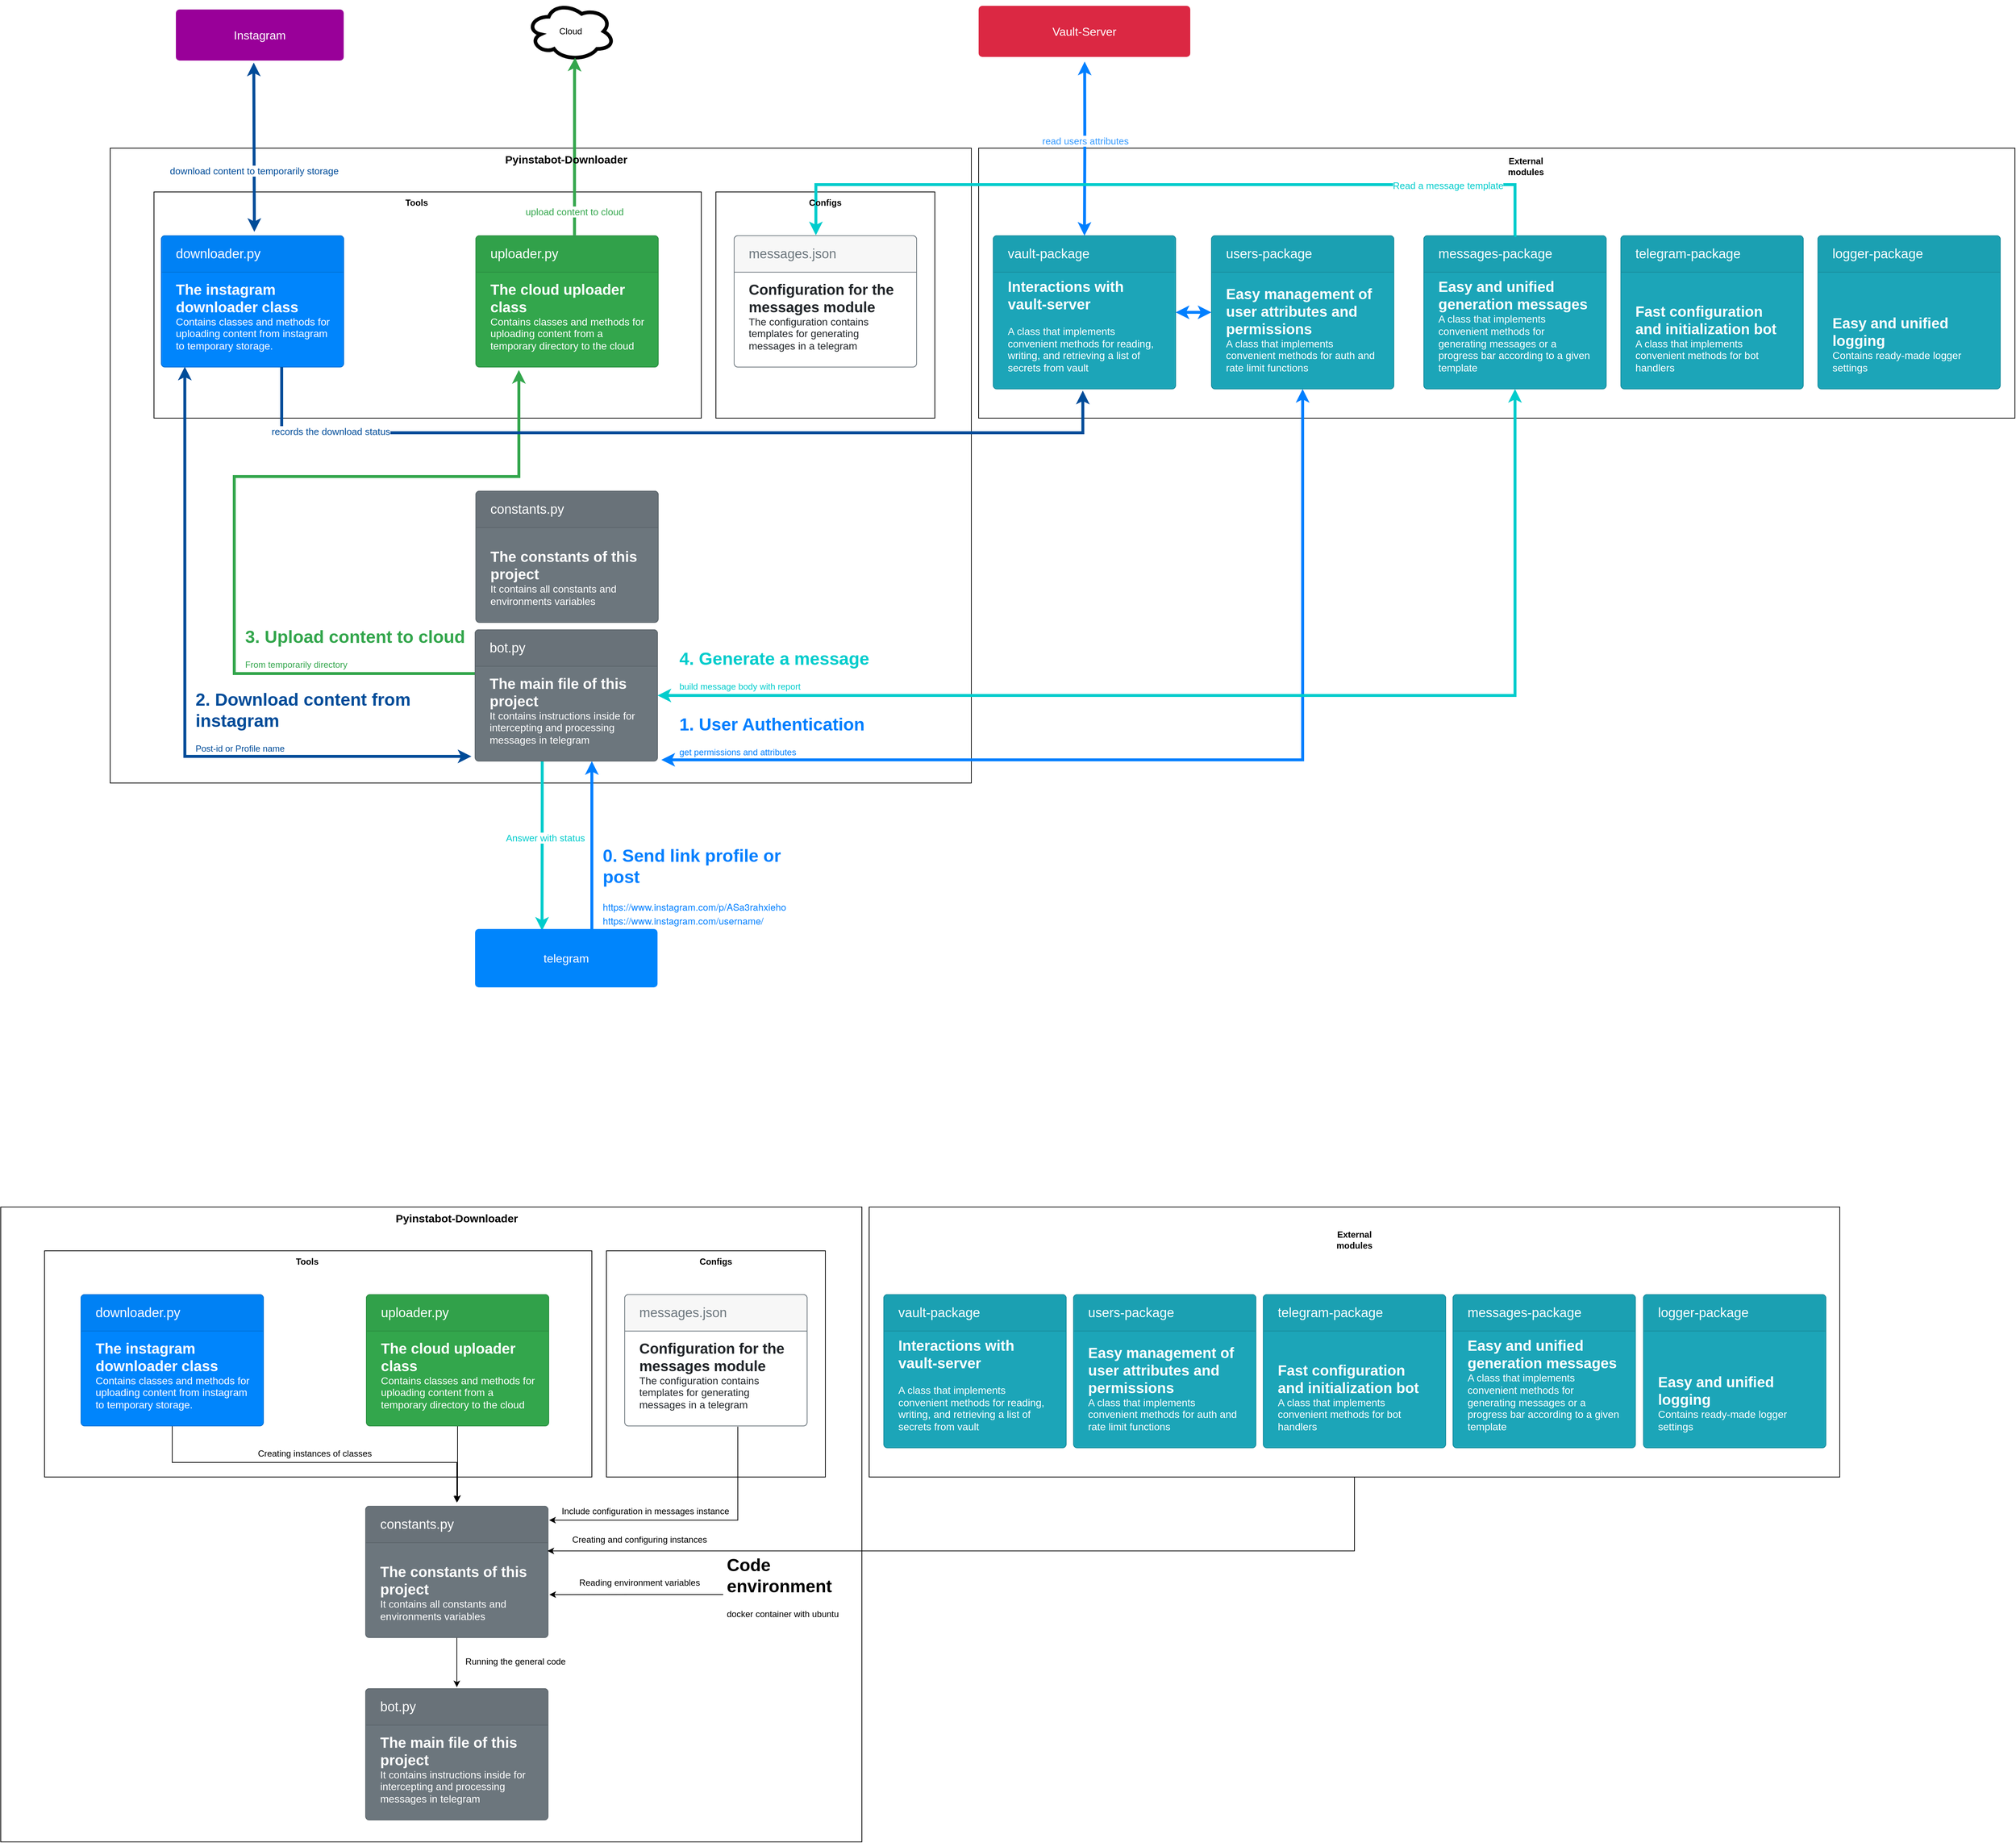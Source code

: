 <mxfile version="21.6.6" type="github">
  <diagram name="Страница 1" id="C4cH1xLUQUfybdzY-Pvg">
    <mxGraphModel dx="3004" dy="2431" grid="1" gridSize="10" guides="1" tooltips="1" connect="1" arrows="1" fold="1" page="1" pageScale="1" pageWidth="827" pageHeight="1169" math="0" shadow="0">
      <root>
        <mxCell id="0" />
        <mxCell id="1" parent="0" />
        <mxCell id="oiA-mQmHKhEabUs_qZRi-52" value="" style="rounded=0;whiteSpace=wrap;html=1;" parent="1" vertex="1">
          <mxGeometry x="130" y="-190" width="1180" height="870" as="geometry" />
        </mxCell>
        <mxCell id="oiA-mQmHKhEabUs_qZRi-24" value="" style="rounded=0;whiteSpace=wrap;html=1;" parent="1" vertex="1">
          <mxGeometry x="190" y="-130" width="750" height="310" as="geometry" />
        </mxCell>
        <mxCell id="RmWxMyqj5i7oZx28vhqG-12" style="edgeStyle=orthogonalEdgeStyle;rounded=0;orthogonalLoop=1;jettySize=auto;html=1;strokeWidth=4;strokeColor=#004C99;exitX=-0.014;exitY=0.964;exitDx=0;exitDy=0;exitPerimeter=0;startArrow=classic;startFill=1;entryX=0.129;entryY=0.997;entryDx=0;entryDy=0;entryPerimeter=0;" parent="1" target="oiA-mQmHKhEabUs_qZRi-6" edge="1">
          <mxGeometry relative="1" as="geometry">
            <mxPoint x="624.98" y="643.52" as="sourcePoint" />
            <mxPoint x="231.37" y="160" as="targetPoint" />
            <Array as="points">
              <mxPoint x="232" y="644" />
            </Array>
          </mxGeometry>
        </mxCell>
        <mxCell id="RmWxMyqj5i7oZx28vhqG-17" style="edgeStyle=orthogonalEdgeStyle;rounded=0;orthogonalLoop=1;jettySize=auto;html=1;strokeWidth=4;strokeColor=#33A64C;" parent="1" source="oiA-mQmHKhEabUs_qZRi-4" edge="1">
          <mxGeometry relative="1" as="geometry">
            <mxPoint x="690" y="114" as="targetPoint" />
            <Array as="points">
              <mxPoint x="300" y="530" />
              <mxPoint x="300" y="260" />
              <mxPoint x="690" y="260" />
            </Array>
          </mxGeometry>
        </mxCell>
        <mxCell id="OaGA0c1bOPBYphkwenMN-9" style="edgeStyle=orthogonalEdgeStyle;rounded=0;orthogonalLoop=1;jettySize=auto;html=1;entryX=0.367;entryY=0.029;entryDx=0;entryDy=0;entryPerimeter=0;strokeWidth=4;strokeColor=#00CCCC;" edge="1" parent="1" source="oiA-mQmHKhEabUs_qZRi-4" target="oiA-mQmHKhEabUs_qZRi-50">
          <mxGeometry relative="1" as="geometry">
            <Array as="points">
              <mxPoint x="722" y="700" />
              <mxPoint x="722" y="700" />
            </Array>
          </mxGeometry>
        </mxCell>
        <mxCell id="OaGA0c1bOPBYphkwenMN-11" value="&lt;font style=&quot;font-size: 13px;&quot; color=&quot;#00cccc&quot;&gt;Answer with status&lt;/font&gt;" style="edgeLabel;html=1;align=center;verticalAlign=middle;resizable=0;points=[];" vertex="1" connectable="0" parent="OaGA0c1bOPBYphkwenMN-9">
          <mxGeometry x="-0.104" y="4" relative="1" as="geometry">
            <mxPoint y="1" as="offset" />
          </mxGeometry>
        </mxCell>
        <mxCell id="oiA-mQmHKhEabUs_qZRi-4" value="&lt;span style=&quot;font-size: 20px;&quot;&gt;&lt;b&gt;The main file of this project&lt;/b&gt;&lt;/span&gt;&lt;br style=&quot;font-size: 14px&quot;&gt;It contains instructions inside for intercepting and processing messages in telegram" style="html=1;shadow=0;dashed=0;shape=mxgraph.bootstrap.rrect;rSize=5;strokeColor=#5B646A;html=1;whiteSpace=wrap;fillColor=#6C767D;fontColor=#ffffff;verticalAlign=bottom;align=left;spacing=20;spacingBottom=0;fontSize=14;" parent="1" vertex="1">
          <mxGeometry x="630" y="470" width="250" height="180" as="geometry" />
        </mxCell>
        <mxCell id="oiA-mQmHKhEabUs_qZRi-5" value="bot.py" style="html=1;shadow=0;dashed=0;shape=mxgraph.bootstrap.topButton;rSize=5;perimeter=none;whiteSpace=wrap;fillColor=#697279;strokeColor=#5B646A;fontColor=#ffffff;resizeWidth=1;fontSize=18;align=left;spacing=20;" parent="oiA-mQmHKhEabUs_qZRi-4" vertex="1">
          <mxGeometry width="250" height="50" relative="1" as="geometry" />
        </mxCell>
        <mxCell id="oiA-mQmHKhEabUs_qZRi-6" value="&lt;span style=&quot;font-size: 20px;&quot;&gt;&lt;b&gt;The instagram downloader class&lt;/b&gt;&lt;/span&gt;&lt;br style=&quot;font-size: 14px&quot;&gt;Contains classes and methods for uploading content from instagram to temporary storage." style="html=1;shadow=0;dashed=0;shape=mxgraph.bootstrap.rrect;rSize=5;strokeColor=#0071D5;html=1;whiteSpace=wrap;fillColor=#0085FC;fontColor=#ffffff;verticalAlign=bottom;align=left;spacing=20;spacingBottom=0;fontSize=14;" parent="1" vertex="1">
          <mxGeometry x="200" y="-70" width="250" height="180" as="geometry" />
        </mxCell>
        <mxCell id="oiA-mQmHKhEabUs_qZRi-7" value="downloader.py" style="html=1;shadow=0;dashed=0;shape=mxgraph.bootstrap.topButton;rSize=5;perimeter=none;whiteSpace=wrap;fillColor=#0081F4;strokeColor=#0071D5;fontColor=#ffffff;resizeWidth=1;fontSize=18;align=left;spacing=20;" parent="oiA-mQmHKhEabUs_qZRi-6" vertex="1">
          <mxGeometry width="250" height="50" relative="1" as="geometry" />
        </mxCell>
        <mxCell id="oiA-mQmHKhEabUs_qZRi-8" value="&lt;span style=&quot;font-size: 20px;&quot;&gt;&lt;b&gt;The cloud uploader class&lt;/b&gt;&lt;/span&gt;&lt;br style=&quot;font-size: 14px&quot;&gt;Contains classes and methods for uploading content from a temporary directory to the cloud" style="html=1;shadow=0;dashed=0;shape=mxgraph.bootstrap.rrect;rSize=5;strokeColor=#2B8D40;html=1;whiteSpace=wrap;fillColor=#33A64C;fontColor=#ffffff;verticalAlign=bottom;align=left;spacing=20;spacingBottom=0;fontSize=14;" parent="1" vertex="1">
          <mxGeometry x="631" y="-70" width="250" height="180" as="geometry" />
        </mxCell>
        <mxCell id="oiA-mQmHKhEabUs_qZRi-9" value="uploader.py" style="html=1;shadow=0;dashed=0;shape=mxgraph.bootstrap.topButton;rSize=5;perimeter=none;whiteSpace=wrap;fillColor=#31A14A;strokeColor=#2B8D40;fontColor=#ffffff;resizeWidth=1;fontSize=18;align=left;spacing=20;" parent="oiA-mQmHKhEabUs_qZRi-8" vertex="1">
          <mxGeometry width="250" height="50" relative="1" as="geometry" />
        </mxCell>
        <mxCell id="oiA-mQmHKhEabUs_qZRi-10" value="&lt;span style=&quot;font-size: 20px;&quot;&gt;&lt;b&gt;The constants of this project&lt;/b&gt;&lt;/span&gt;&lt;br style=&quot;font-size: 14px&quot;&gt;It contains all constants and environments variables" style="html=1;shadow=0;dashed=0;shape=mxgraph.bootstrap.rrect;rSize=5;strokeColor=#5B646A;html=1;whiteSpace=wrap;fillColor=#6C767D;fontColor=#ffffff;verticalAlign=bottom;align=left;spacing=20;spacingBottom=0;fontSize=14;" parent="1" vertex="1">
          <mxGeometry x="631" y="280" width="250" height="180" as="geometry" />
        </mxCell>
        <mxCell id="oiA-mQmHKhEabUs_qZRi-11" value="constants.py" style="html=1;shadow=0;dashed=0;shape=mxgraph.bootstrap.topButton;rSize=5;perimeter=none;whiteSpace=wrap;fillColor=#697279;strokeColor=#5B646A;fontColor=#ffffff;resizeWidth=1;fontSize=18;align=left;spacing=20;" parent="oiA-mQmHKhEabUs_qZRi-10" vertex="1">
          <mxGeometry width="250" height="50" relative="1" as="geometry" />
        </mxCell>
        <mxCell id="oiA-mQmHKhEabUs_qZRi-25" value="&lt;b&gt;Tools&lt;/b&gt;" style="text;html=1;strokeColor=none;fillColor=none;align=center;verticalAlign=middle;whiteSpace=wrap;rounded=0;" parent="1" vertex="1">
          <mxGeometry x="520" y="-130" width="60" height="30" as="geometry" />
        </mxCell>
        <mxCell id="oiA-mQmHKhEabUs_qZRi-26" value="" style="rounded=0;whiteSpace=wrap;html=1;" parent="1" vertex="1">
          <mxGeometry x="960" y="-130" width="300" height="310" as="geometry" />
        </mxCell>
        <mxCell id="oiA-mQmHKhEabUs_qZRi-20" value="&lt;span style=&quot;font-size: 20px;&quot;&gt;&lt;b&gt;Configuration for the messages module&lt;/b&gt;&lt;/span&gt;&lt;br style=&quot;font-size: 14px&quot;&gt;The configuration contains templates for generating messages in a telegram" style="html=1;shadow=0;dashed=0;shape=mxgraph.bootstrap.rrect;rSize=5;strokeColor=#6C767D;html=1;whiteSpace=wrap;fillColor=#ffffff;fontColor=#212529;verticalAlign=bottom;align=left;spacing=20;spacingBottom=0;fontSize=14;" parent="1" vertex="1">
          <mxGeometry x="985" y="-70" width="250" height="180" as="geometry" />
        </mxCell>
        <mxCell id="oiA-mQmHKhEabUs_qZRi-21" value="messages.json" style="html=1;shadow=0;dashed=0;shape=mxgraph.bootstrap.topButton;rSize=5;perimeter=none;whiteSpace=wrap;fillColor=#F7F7F7;strokeColor=#6C767D;fontColor=#6C767D;resizeWidth=1;fontSize=18;align=left;spacing=20;" parent="oiA-mQmHKhEabUs_qZRi-20" vertex="1">
          <mxGeometry width="250" height="50" relative="1" as="geometry" />
        </mxCell>
        <mxCell id="oiA-mQmHKhEabUs_qZRi-30" value="" style="rounded=0;whiteSpace=wrap;html=1;" parent="1" vertex="1">
          <mxGeometry x="1320" y="-190" width="1420" height="370" as="geometry" />
        </mxCell>
        <mxCell id="oiA-mQmHKhEabUs_qZRi-31" value="&lt;b&gt;External modules&lt;/b&gt;" style="text;html=1;strokeColor=none;fillColor=none;align=center;verticalAlign=middle;whiteSpace=wrap;rounded=0;" parent="1" vertex="1">
          <mxGeometry x="2040" y="-180" width="60" height="30" as="geometry" />
        </mxCell>
        <mxCell id="oiA-mQmHKhEabUs_qZRi-32" value="&lt;b&gt;&lt;font style=&quot;font-size: 20px&quot;&gt;Interactions with vault-server&lt;/font&gt;&lt;/b&gt;&lt;br style=&quot;font-size: 14px&quot;&gt;&lt;br style=&quot;font-size: 14px&quot;&gt;A class that implements convenient methods for reading, writing, and retrieving a list of secrets from vault" style="html=1;shadow=0;dashed=0;shape=mxgraph.bootstrap.rrect;rSize=5;strokeColor=#188C9C;html=1;whiteSpace=wrap;fillColor=#1CA5B8;fontColor=#ffffff;verticalAlign=bottom;align=left;spacing=20;spacingBottom=0;fontSize=14;" parent="1" vertex="1">
          <mxGeometry x="1340" y="-70" width="250" height="210" as="geometry" />
        </mxCell>
        <mxCell id="oiA-mQmHKhEabUs_qZRi-33" value="vault-package" style="html=1;shadow=0;dashed=0;shape=mxgraph.bootstrap.topButton;rSize=5;perimeter=none;whiteSpace=wrap;fillColor=#1BA0B2;strokeColor=#188C9C;fontColor=#ffffff;resizeWidth=1;fontSize=18;align=left;spacing=20;" parent="oiA-mQmHKhEabUs_qZRi-32" vertex="1">
          <mxGeometry width="250" height="50" relative="1" as="geometry" />
        </mxCell>
        <mxCell id="RmWxMyqj5i7oZx28vhqG-9" style="edgeStyle=orthogonalEdgeStyle;rounded=0;orthogonalLoop=1;jettySize=auto;html=1;strokeWidth=4;strokeColor=#007FFF;startArrow=classic;startFill=1;" parent="1" source="oiA-mQmHKhEabUs_qZRi-34" target="oiA-mQmHKhEabUs_qZRi-32" edge="1">
          <mxGeometry relative="1" as="geometry" />
        </mxCell>
        <mxCell id="oiA-mQmHKhEabUs_qZRi-34" value="&lt;span style=&quot;font-size: 20px;&quot;&gt;&lt;b&gt;Easy management of user attributes and permissions&lt;/b&gt;&lt;/span&gt;&lt;br style=&quot;font-size: 14px&quot;&gt;A class that implements convenient methods for auth and rate limit functions" style="html=1;shadow=0;dashed=0;shape=mxgraph.bootstrap.rrect;rSize=5;strokeColor=#188C9C;html=1;whiteSpace=wrap;fillColor=#1CA5B8;fontColor=#ffffff;verticalAlign=bottom;align=left;spacing=20;spacingBottom=0;fontSize=14;" parent="1" vertex="1">
          <mxGeometry x="1639" y="-70" width="250" height="210" as="geometry" />
        </mxCell>
        <mxCell id="oiA-mQmHKhEabUs_qZRi-35" value="users-package" style="html=1;shadow=0;dashed=0;shape=mxgraph.bootstrap.topButton;rSize=5;perimeter=none;whiteSpace=wrap;fillColor=#1BA0B2;strokeColor=#188C9C;fontColor=#ffffff;resizeWidth=1;fontSize=18;align=left;spacing=20;" parent="oiA-mQmHKhEabUs_qZRi-34" vertex="1">
          <mxGeometry width="250" height="50" relative="1" as="geometry" />
        </mxCell>
        <mxCell id="oiA-mQmHKhEabUs_qZRi-36" value="&lt;span style=&quot;font-size: 20px;&quot;&gt;&lt;b&gt;Fast configuration and&amp;nbsp;initialization bot&lt;/b&gt;&lt;/span&gt;&lt;br style=&quot;font-size: 14px&quot;&gt;A class that implements convenient methods for bot handlers" style="html=1;shadow=0;dashed=0;shape=mxgraph.bootstrap.rrect;rSize=5;strokeColor=#188C9C;html=1;whiteSpace=wrap;fillColor=#1CA5B8;fontColor=#ffffff;verticalAlign=bottom;align=left;spacing=20;spacingBottom=0;fontSize=14;" parent="1" vertex="1">
          <mxGeometry x="2200" y="-70" width="250" height="210" as="geometry" />
        </mxCell>
        <mxCell id="oiA-mQmHKhEabUs_qZRi-37" value="telegram-package" style="html=1;shadow=0;dashed=0;shape=mxgraph.bootstrap.topButton;rSize=5;perimeter=none;whiteSpace=wrap;fillColor=#1BA0B2;strokeColor=#188C9C;fontColor=#ffffff;resizeWidth=1;fontSize=18;align=left;spacing=20;" parent="oiA-mQmHKhEabUs_qZRi-36" vertex="1">
          <mxGeometry width="250" height="50" relative="1" as="geometry" />
        </mxCell>
        <mxCell id="oiA-mQmHKhEabUs_qZRi-38" value="&lt;span style=&quot;font-size: 20px;&quot;&gt;&lt;b&gt;Easy and unified generation messages&lt;/b&gt;&lt;/span&gt;&lt;br style=&quot;font-size: 14px&quot;&gt;A class that implements convenient methods for generating messages or a progress bar according to a given template" style="html=1;shadow=0;dashed=0;shape=mxgraph.bootstrap.rrect;rSize=5;strokeColor=#188C9C;html=1;whiteSpace=wrap;fillColor=#1CA5B8;fontColor=#ffffff;verticalAlign=bottom;align=left;spacing=20;spacingBottom=0;fontSize=14;" parent="1" vertex="1">
          <mxGeometry x="1930" y="-70" width="250" height="210" as="geometry" />
        </mxCell>
        <mxCell id="oiA-mQmHKhEabUs_qZRi-39" value="messages-package" style="html=1;shadow=0;dashed=0;shape=mxgraph.bootstrap.topButton;rSize=5;perimeter=none;whiteSpace=wrap;fillColor=#1BA0B2;strokeColor=#188C9C;fontColor=#ffffff;resizeWidth=1;fontSize=18;align=left;spacing=20;" parent="oiA-mQmHKhEabUs_qZRi-38" vertex="1">
          <mxGeometry width="250" height="50" relative="1" as="geometry" />
        </mxCell>
        <mxCell id="oiA-mQmHKhEabUs_qZRi-40" value="&lt;span style=&quot;font-size: 20px;&quot;&gt;&lt;b&gt;Easy and unified logging&lt;/b&gt;&lt;/span&gt;&lt;br style=&quot;font-size: 14px&quot;&gt;Contains ready-made logger settings" style="html=1;shadow=0;dashed=0;shape=mxgraph.bootstrap.rrect;rSize=5;strokeColor=#188C9C;html=1;whiteSpace=wrap;fillColor=#1CA5B8;fontColor=#ffffff;verticalAlign=bottom;align=left;spacing=20;spacingBottom=0;fontSize=14;" parent="1" vertex="1">
          <mxGeometry x="2470" y="-70" width="250" height="210" as="geometry" />
        </mxCell>
        <mxCell id="oiA-mQmHKhEabUs_qZRi-41" value="logger-package" style="html=1;shadow=0;dashed=0;shape=mxgraph.bootstrap.topButton;rSize=5;perimeter=none;whiteSpace=wrap;fillColor=#1BA0B2;strokeColor=#188C9C;fontColor=#ffffff;resizeWidth=1;fontSize=18;align=left;spacing=20;" parent="oiA-mQmHKhEabUs_qZRi-40" vertex="1">
          <mxGeometry width="250" height="50" relative="1" as="geometry" />
        </mxCell>
        <mxCell id="oiA-mQmHKhEabUs_qZRi-47" value="Vault-Server" style="html=1;shadow=0;dashed=0;shape=mxgraph.bootstrap.rrect;rSize=5;strokeColor=none;strokeWidth=1;fillColor=#DB2843;fontColor=#FFFFFF;whiteSpace=wrap;align=center;verticalAlign=middle;spacingLeft=0;fontStyle=0;fontSize=16;spacing=5;" parent="1" vertex="1">
          <mxGeometry x="1320" y="-385" width="290" height="70" as="geometry" />
        </mxCell>
        <mxCell id="oiA-mQmHKhEabUs_qZRi-48" style="edgeStyle=orthogonalEdgeStyle;rounded=0;orthogonalLoop=1;jettySize=auto;html=1;entryX=0.501;entryY=1.092;entryDx=0;entryDy=0;entryPerimeter=0;strokeWidth=4;fillColor=#f8cecc;strokeColor=#007FFF;startArrow=classic;startFill=1;" parent="1" target="oiA-mQmHKhEabUs_qZRi-47" edge="1">
          <mxGeometry relative="1" as="geometry">
            <mxPoint x="1465" y="-70" as="sourcePoint" />
          </mxGeometry>
        </mxCell>
        <mxCell id="OaGA0c1bOPBYphkwenMN-3" value="&lt;font color=&quot;#3399ff&quot; style=&quot;font-size: 13px;&quot;&gt;read users attributes&lt;/font&gt;" style="edgeLabel;html=1;align=center;verticalAlign=middle;resizable=0;points=[];" vertex="1" connectable="0" parent="oiA-mQmHKhEabUs_qZRi-48">
          <mxGeometry x="0.099" relative="1" as="geometry">
            <mxPoint y="1" as="offset" />
          </mxGeometry>
        </mxCell>
        <mxCell id="RmWxMyqj5i7oZx28vhqG-1" style="edgeStyle=orthogonalEdgeStyle;rounded=0;orthogonalLoop=1;jettySize=auto;html=1;strokeWidth=4;strokeColor=#007FFF;entryX=0.5;entryY=1;entryDx=0;entryDy=0;entryPerimeter=0;" parent="1" edge="1">
          <mxGeometry relative="1" as="geometry">
            <mxPoint x="790.0" y="650" as="targetPoint" />
            <mxPoint x="790.0" y="880" as="sourcePoint" />
          </mxGeometry>
        </mxCell>
        <mxCell id="oiA-mQmHKhEabUs_qZRi-50" value="telegram" style="html=1;shadow=0;dashed=0;shape=mxgraph.bootstrap.rrect;rSize=5;strokeColor=none;strokeWidth=1;fillColor=#0085FC;fontColor=#FFFFFF;whiteSpace=wrap;align=center;verticalAlign=middle;spacingLeft=0;fontStyle=0;fontSize=16;spacing=5;" parent="1" vertex="1">
          <mxGeometry x="630" y="880" width="250" height="80" as="geometry" />
        </mxCell>
        <mxCell id="oiA-mQmHKhEabUs_qZRi-51" value="Instagram" style="html=1;shadow=0;dashed=0;shape=mxgraph.bootstrap.rrect;rSize=5;strokeColor=none;strokeWidth=1;fillColor=#990099;fontColor=#FFFFFF;whiteSpace=wrap;align=center;verticalAlign=middle;spacingLeft=0;fontStyle=0;fontSize=16;spacing=5;" parent="1" vertex="1">
          <mxGeometry x="220" y="-380" width="230" height="70" as="geometry" />
        </mxCell>
        <mxCell id="RmWxMyqj5i7oZx28vhqG-3" value="&lt;h1&gt;&lt;font color=&quot;#007fff&quot;&gt;0. Send link profile or post&lt;br&gt;&lt;/font&gt;&lt;/h1&gt;&lt;div style=&quot;font-size: 13px;&quot;&gt;&lt;p style=&quot;margin: 0px; font-style: normal; font-variant-caps: normal; font-stretch: normal; line-height: normal; font-family: &amp;quot;Helvetica Neue&amp;quot;; font-size-adjust: none; font-kerning: auto; font-variant-alternates: normal; font-variant-ligatures: normal; font-variant-numeric: normal; font-variant-east-asian: normal; font-variant-position: normal; font-feature-settings: normal; font-optical-sizing: auto; font-variation-settings: normal;&quot;&gt;&lt;font color=&quot;#007fff&quot;&gt;https://www.instagram.com/p/ASa3rahxieho&lt;/font&gt;&lt;/p&gt;&lt;p style=&quot;margin: 0px; font-style: normal; font-variant-caps: normal; font-stretch: normal; line-height: normal; font-family: &amp;quot;Helvetica Neue&amp;quot;; font-size-adjust: none; font-kerning: auto; font-variant-alternates: normal; font-variant-ligatures: normal; font-variant-numeric: normal; font-variant-east-asian: normal; font-variant-position: normal; font-feature-settings: normal; font-optical-sizing: auto; font-variation-settings: normal;&quot;&gt;&lt;font color=&quot;#007fff&quot;&gt;https://www.instagram.com/username/&lt;/font&gt;&lt;br&gt;&lt;/p&gt;&lt;/div&gt;" style="text;html=1;strokeColor=none;fillColor=none;spacing=5;spacingTop=-20;whiteSpace=wrap;overflow=hidden;rounded=0;" parent="1" vertex="1">
          <mxGeometry x="800" y="760" width="270" height="120" as="geometry" />
        </mxCell>
        <mxCell id="RmWxMyqj5i7oZx28vhqG-7" style="edgeStyle=orthogonalEdgeStyle;rounded=0;orthogonalLoop=1;jettySize=auto;html=1;strokeWidth=4;strokeColor=#007FFF;exitX=1.021;exitY=0.99;exitDx=0;exitDy=0;exitPerimeter=0;startArrow=classic;startFill=1;" parent="1" source="oiA-mQmHKhEabUs_qZRi-4" target="oiA-mQmHKhEabUs_qZRi-34" edge="1">
          <mxGeometry relative="1" as="geometry">
            <mxPoint x="1630" y="470" as="targetPoint" />
          </mxGeometry>
        </mxCell>
        <mxCell id="RmWxMyqj5i7oZx28vhqG-8" value="&lt;h1&gt;&lt;font color=&quot;#007fff&quot;&gt;1. User Authentication&amp;nbsp;&lt;/font&gt;&lt;/h1&gt;&lt;p&gt;&lt;font color=&quot;#007fff&quot;&gt;get permissions and attributes&lt;/font&gt;&lt;/p&gt;" style="text;html=1;strokeColor=none;fillColor=none;spacing=5;spacingTop=-20;whiteSpace=wrap;overflow=hidden;rounded=0;" parent="1" vertex="1">
          <mxGeometry x="905" y="580" width="275" height="80" as="geometry" />
        </mxCell>
        <mxCell id="RmWxMyqj5i7oZx28vhqG-11" value="&lt;h1&gt;&lt;font color=&quot;#004c99&quot;&gt;2. Download content from instagram&amp;nbsp;&lt;/font&gt;&lt;/h1&gt;&lt;p&gt;&lt;font color=&quot;#004c99&quot;&gt;Post-id or Profile name&lt;/font&gt;&lt;br&gt;&lt;/p&gt;" style="text;html=1;strokeColor=none;fillColor=none;spacing=5;spacingTop=-20;whiteSpace=wrap;overflow=hidden;rounded=0;" parent="1" vertex="1">
          <mxGeometry x="242" y="546" width="383" height="95" as="geometry" />
        </mxCell>
        <mxCell id="RmWxMyqj5i7oZx28vhqG-13" style="edgeStyle=orthogonalEdgeStyle;rounded=0;orthogonalLoop=1;jettySize=auto;html=1;strokeWidth=4;strokeColor=#004C99;exitX=0.51;exitY=-0.106;exitDx=0;exitDy=0;exitPerimeter=0;startArrow=classic;startFill=1;entryX=0.464;entryY=1.04;entryDx=0;entryDy=0;entryPerimeter=0;" parent="1" source="oiA-mQmHKhEabUs_qZRi-7" target="oiA-mQmHKhEabUs_qZRi-51" edge="1">
          <mxGeometry relative="1" as="geometry">
            <mxPoint x="365" y="-80" as="sourcePoint" />
            <Array as="points">
              <mxPoint x="327" y="-100" />
              <mxPoint x="327" y="-100" />
            </Array>
            <mxPoint x="350" y="-230" as="targetPoint" />
          </mxGeometry>
        </mxCell>
        <mxCell id="OaGA0c1bOPBYphkwenMN-1" value="download content to temporarily storage" style="edgeLabel;html=1;align=center;verticalAlign=middle;resizable=0;points=[];fontSize=13;fontColor=#004C99;" vertex="1" connectable="0" parent="RmWxMyqj5i7oZx28vhqG-13">
          <mxGeometry x="-0.27" relative="1" as="geometry">
            <mxPoint as="offset" />
          </mxGeometry>
        </mxCell>
        <mxCell id="RmWxMyqj5i7oZx28vhqG-18" value="&lt;h1&gt;&lt;font color=&quot;#33a64c&quot;&gt;3. Upload content to cloud&amp;nbsp;&lt;/font&gt;&lt;/h1&gt;&lt;p&gt;&lt;font color=&quot;#33a64c&quot;&gt;From&amp;nbsp;temporarily&amp;nbsp;directory&amp;nbsp;&lt;/font&gt;&lt;br&gt;&lt;/p&gt;" style="text;html=1;strokeColor=none;fillColor=none;spacing=5;spacingTop=-20;whiteSpace=wrap;overflow=hidden;rounded=0;" parent="1" vertex="1">
          <mxGeometry x="310" y="460" width="365" height="80" as="geometry" />
        </mxCell>
        <mxCell id="RmWxMyqj5i7oZx28vhqG-19" value="Cloud" style="ellipse;shape=cloud;whiteSpace=wrap;html=1;strokeWidth=5;" parent="1" vertex="1">
          <mxGeometry x="701" y="-390" width="120" height="80" as="geometry" />
        </mxCell>
        <mxCell id="RmWxMyqj5i7oZx28vhqG-20" style="edgeStyle=orthogonalEdgeStyle;rounded=0;orthogonalLoop=1;jettySize=auto;html=1;strokeWidth=4;strokeColor=#33A64C;exitX=0.541;exitY=-0.012;exitDx=0;exitDy=0;exitPerimeter=0;entryX=0.55;entryY=0.95;entryDx=0;entryDy=0;entryPerimeter=0;" parent="1" source="oiA-mQmHKhEabUs_qZRi-9" target="RmWxMyqj5i7oZx28vhqG-19" edge="1">
          <mxGeometry relative="1" as="geometry">
            <mxPoint x="740" y="-230" as="targetPoint" />
            <Array as="points">
              <mxPoint x="766" y="-294" />
            </Array>
          </mxGeometry>
        </mxCell>
        <mxCell id="OaGA0c1bOPBYphkwenMN-2" value="&lt;font style=&quot;font-size: 13px;&quot; color=&quot;#33a64c&quot;&gt;upload content to cloud&lt;/font&gt;" style="edgeLabel;html=1;align=center;verticalAlign=middle;resizable=0;points=[];" vertex="1" connectable="0" parent="RmWxMyqj5i7oZx28vhqG-20">
          <mxGeometry x="-0.726" y="1" relative="1" as="geometry">
            <mxPoint y="1" as="offset" />
          </mxGeometry>
        </mxCell>
        <mxCell id="RmWxMyqj5i7oZx28vhqG-21" style="edgeStyle=orthogonalEdgeStyle;rounded=0;orthogonalLoop=1;jettySize=auto;html=1;entryX=0.491;entryY=1.011;entryDx=0;entryDy=0;entryPerimeter=0;strokeWidth=4;strokeColor=#004C99;" parent="1" source="oiA-mQmHKhEabUs_qZRi-6" target="oiA-mQmHKhEabUs_qZRi-32" edge="1">
          <mxGeometry relative="1" as="geometry">
            <mxPoint x="1420" y="240" as="targetPoint" />
            <Array as="points">
              <mxPoint x="365" y="200" />
              <mxPoint x="1463" y="200" />
            </Array>
          </mxGeometry>
        </mxCell>
        <mxCell id="RmWxMyqj5i7oZx28vhqG-80" value="&lt;font style=&quot;font-size: 13px;&quot; color=&quot;#004c99&quot;&gt;records the download status&lt;/font&gt;" style="edgeLabel;html=1;align=center;verticalAlign=middle;resizable=0;points=[];" parent="RmWxMyqj5i7oZx28vhqG-21" vertex="1" connectable="0">
          <mxGeometry x="-0.775" y="2" relative="1" as="geometry">
            <mxPoint x="17" as="offset" />
          </mxGeometry>
        </mxCell>
        <mxCell id="RmWxMyqj5i7oZx28vhqG-22" value="" style="rounded=0;whiteSpace=wrap;html=1;" parent="1" vertex="1">
          <mxGeometry x="-20" y="1261" width="1180" height="870" as="geometry" />
        </mxCell>
        <mxCell id="RmWxMyqj5i7oZx28vhqG-23" value="" style="rounded=0;whiteSpace=wrap;html=1;" parent="1" vertex="1">
          <mxGeometry x="40" y="1321" width="750" height="310" as="geometry" />
        </mxCell>
        <mxCell id="RmWxMyqj5i7oZx28vhqG-26" value="&lt;span style=&quot;font-size: 20px;&quot;&gt;&lt;b&gt;The main file of this project&lt;/b&gt;&lt;/span&gt;&lt;br style=&quot;font-size: 14px&quot;&gt;It contains instructions inside for intercepting and processing messages in telegram" style="html=1;shadow=0;dashed=0;shape=mxgraph.bootstrap.rrect;rSize=5;strokeColor=#5B646A;html=1;whiteSpace=wrap;fillColor=#6C767D;fontColor=#ffffff;verticalAlign=bottom;align=left;spacing=20;spacingBottom=0;fontSize=14;" parent="1" vertex="1">
          <mxGeometry x="480" y="1921" width="250" height="180" as="geometry" />
        </mxCell>
        <mxCell id="RmWxMyqj5i7oZx28vhqG-27" value="bot.py" style="html=1;shadow=0;dashed=0;shape=mxgraph.bootstrap.topButton;rSize=5;perimeter=none;whiteSpace=wrap;fillColor=#697279;strokeColor=#5B646A;fontColor=#ffffff;resizeWidth=1;fontSize=18;align=left;spacing=20;" parent="RmWxMyqj5i7oZx28vhqG-26" vertex="1">
          <mxGeometry width="250" height="50" relative="1" as="geometry" />
        </mxCell>
        <mxCell id="RmWxMyqj5i7oZx28vhqG-28" style="edgeStyle=orthogonalEdgeStyle;rounded=0;orthogonalLoop=1;jettySize=auto;html=1;entryX=0.5;entryY=-0.1;entryDx=0;entryDy=0;entryPerimeter=0;" parent="1" source="RmWxMyqj5i7oZx28vhqG-29" target="RmWxMyqj5i7oZx28vhqG-36" edge="1">
          <mxGeometry relative="1" as="geometry">
            <Array as="points">
              <mxPoint x="215" y="1611" />
              <mxPoint x="605" y="1611" />
            </Array>
          </mxGeometry>
        </mxCell>
        <mxCell id="RmWxMyqj5i7oZx28vhqG-29" value="&lt;span style=&quot;font-size: 20px;&quot;&gt;&lt;b&gt;The instagram downloader class&lt;/b&gt;&lt;/span&gt;&lt;br style=&quot;font-size: 14px&quot;&gt;Contains classes and methods for uploading content from instagram to temporary storage." style="html=1;shadow=0;dashed=0;shape=mxgraph.bootstrap.rrect;rSize=5;strokeColor=#0071D5;html=1;whiteSpace=wrap;fillColor=#0085FC;fontColor=#ffffff;verticalAlign=bottom;align=left;spacing=20;spacingBottom=0;fontSize=14;" parent="1" vertex="1">
          <mxGeometry x="90" y="1381" width="250" height="180" as="geometry" />
        </mxCell>
        <mxCell id="RmWxMyqj5i7oZx28vhqG-30" value="downloader.py" style="html=1;shadow=0;dashed=0;shape=mxgraph.bootstrap.topButton;rSize=5;perimeter=none;whiteSpace=wrap;fillColor=#0081F4;strokeColor=#0071D5;fontColor=#ffffff;resizeWidth=1;fontSize=18;align=left;spacing=20;" parent="RmWxMyqj5i7oZx28vhqG-29" vertex="1">
          <mxGeometry width="250" height="50" relative="1" as="geometry" />
        </mxCell>
        <mxCell id="RmWxMyqj5i7oZx28vhqG-31" style="edgeStyle=orthogonalEdgeStyle;rounded=0;orthogonalLoop=1;jettySize=auto;html=1;entryX=0.504;entryY=-0.12;entryDx=0;entryDy=0;entryPerimeter=0;" parent="1" source="RmWxMyqj5i7oZx28vhqG-32" target="RmWxMyqj5i7oZx28vhqG-36" edge="1">
          <mxGeometry relative="1" as="geometry" />
        </mxCell>
        <mxCell id="RmWxMyqj5i7oZx28vhqG-32" value="&lt;span style=&quot;font-size: 20px;&quot;&gt;&lt;b&gt;The cloud uploader class&lt;/b&gt;&lt;/span&gt;&lt;br style=&quot;font-size: 14px&quot;&gt;Contains classes and methods for uploading content from a temporary directory to the cloud" style="html=1;shadow=0;dashed=0;shape=mxgraph.bootstrap.rrect;rSize=5;strokeColor=#2B8D40;html=1;whiteSpace=wrap;fillColor=#33A64C;fontColor=#ffffff;verticalAlign=bottom;align=left;spacing=20;spacingBottom=0;fontSize=14;" parent="1" vertex="1">
          <mxGeometry x="481" y="1381" width="250" height="180" as="geometry" />
        </mxCell>
        <mxCell id="RmWxMyqj5i7oZx28vhqG-33" value="uploader.py" style="html=1;shadow=0;dashed=0;shape=mxgraph.bootstrap.topButton;rSize=5;perimeter=none;whiteSpace=wrap;fillColor=#31A14A;strokeColor=#2B8D40;fontColor=#ffffff;resizeWidth=1;fontSize=18;align=left;spacing=20;" parent="RmWxMyqj5i7oZx28vhqG-32" vertex="1">
          <mxGeometry width="250" height="50" relative="1" as="geometry" />
        </mxCell>
        <mxCell id="RmWxMyqj5i7oZx28vhqG-34" style="edgeStyle=orthogonalEdgeStyle;rounded=0;orthogonalLoop=1;jettySize=auto;html=1;entryX=0.5;entryY=-0.04;entryDx=0;entryDy=0;entryPerimeter=0;" parent="1" source="RmWxMyqj5i7oZx28vhqG-35" target="RmWxMyqj5i7oZx28vhqG-27" edge="1">
          <mxGeometry relative="1" as="geometry" />
        </mxCell>
        <mxCell id="RmWxMyqj5i7oZx28vhqG-35" value="&lt;span style=&quot;font-size: 20px;&quot;&gt;&lt;b&gt;The constants of this project&lt;/b&gt;&lt;/span&gt;&lt;br style=&quot;font-size: 14px&quot;&gt;It contains all constants and environments variables" style="html=1;shadow=0;dashed=0;shape=mxgraph.bootstrap.rrect;rSize=5;strokeColor=#5B646A;html=1;whiteSpace=wrap;fillColor=#6C767D;fontColor=#ffffff;verticalAlign=bottom;align=left;spacing=20;spacingBottom=0;fontSize=14;" parent="1" vertex="1">
          <mxGeometry x="480" y="1671" width="250" height="180" as="geometry" />
        </mxCell>
        <mxCell id="RmWxMyqj5i7oZx28vhqG-36" value="constants.py" style="html=1;shadow=0;dashed=0;shape=mxgraph.bootstrap.topButton;rSize=5;perimeter=none;whiteSpace=wrap;fillColor=#697279;strokeColor=#5B646A;fontColor=#ffffff;resizeWidth=1;fontSize=18;align=left;spacing=20;" parent="RmWxMyqj5i7oZx28vhqG-35" vertex="1">
          <mxGeometry width="250" height="50" relative="1" as="geometry" />
        </mxCell>
        <mxCell id="RmWxMyqj5i7oZx28vhqG-37" value="Creating instances of classes" style="text;html=1;align=center;verticalAlign=middle;resizable=0;points=[];autosize=1;strokeColor=none;fillColor=none;" parent="1" vertex="1">
          <mxGeometry x="320" y="1584" width="180" height="30" as="geometry" />
        </mxCell>
        <mxCell id="RmWxMyqj5i7oZx28vhqG-38" style="edgeStyle=orthogonalEdgeStyle;rounded=0;orthogonalLoop=1;jettySize=auto;html=1;entryX=1.007;entryY=0.673;entryDx=0;entryDy=0;entryPerimeter=0;" parent="1" source="RmWxMyqj5i7oZx28vhqG-39" target="RmWxMyqj5i7oZx28vhqG-35" edge="1">
          <mxGeometry relative="1" as="geometry">
            <mxPoint x="732" y="1764" as="targetPoint" />
          </mxGeometry>
        </mxCell>
        <mxCell id="RmWxMyqj5i7oZx28vhqG-39" value="&lt;h1&gt;Code environment&lt;/h1&gt;&lt;p&gt;docker container with ubuntu&lt;/p&gt;" style="text;html=1;strokeColor=none;fillColor=none;spacing=5;spacingTop=-20;whiteSpace=wrap;overflow=hidden;rounded=0;" parent="1" vertex="1">
          <mxGeometry x="970" y="1732" width="190" height="120" as="geometry" />
        </mxCell>
        <mxCell id="RmWxMyqj5i7oZx28vhqG-40" value="Reading environment variables" style="text;html=1;align=center;verticalAlign=middle;resizable=0;points=[];autosize=1;strokeColor=none;fillColor=none;" parent="1" vertex="1">
          <mxGeometry x="760" y="1761" width="190" height="30" as="geometry" />
        </mxCell>
        <mxCell id="RmWxMyqj5i7oZx28vhqG-41" value="&lt;b&gt;Tools&lt;/b&gt;" style="text;html=1;strokeColor=none;fillColor=none;align=center;verticalAlign=middle;whiteSpace=wrap;rounded=0;" parent="1" vertex="1">
          <mxGeometry x="370" y="1321" width="60" height="30" as="geometry" />
        </mxCell>
        <mxCell id="RmWxMyqj5i7oZx28vhqG-42" value="" style="rounded=0;whiteSpace=wrap;html=1;" parent="1" vertex="1">
          <mxGeometry x="810" y="1321" width="300" height="310" as="geometry" />
        </mxCell>
        <mxCell id="RmWxMyqj5i7oZx28vhqG-43" value="&lt;b&gt;Configs&lt;/b&gt;" style="text;html=1;strokeColor=none;fillColor=none;align=center;verticalAlign=middle;whiteSpace=wrap;rounded=0;" parent="1" vertex="1">
          <mxGeometry x="930" y="1321" width="60" height="30" as="geometry" />
        </mxCell>
        <mxCell id="RmWxMyqj5i7oZx28vhqG-44" value="&lt;span style=&quot;font-size: 20px;&quot;&gt;&lt;b&gt;Configuration for the messages module&lt;/b&gt;&lt;/span&gt;&lt;br style=&quot;font-size: 14px&quot;&gt;The configuration contains templates for generating messages in a telegram" style="html=1;shadow=0;dashed=0;shape=mxgraph.bootstrap.rrect;rSize=5;strokeColor=#6C767D;html=1;whiteSpace=wrap;fillColor=#ffffff;fontColor=#212529;verticalAlign=bottom;align=left;spacing=20;spacingBottom=0;fontSize=14;" parent="1" vertex="1">
          <mxGeometry x="835" y="1381" width="250" height="180" as="geometry" />
        </mxCell>
        <mxCell id="RmWxMyqj5i7oZx28vhqG-45" value="messages.json" style="html=1;shadow=0;dashed=0;shape=mxgraph.bootstrap.topButton;rSize=5;perimeter=none;whiteSpace=wrap;fillColor=#F7F7F7;strokeColor=#6C767D;fontColor=#6C767D;resizeWidth=1;fontSize=18;align=left;spacing=20;" parent="RmWxMyqj5i7oZx28vhqG-44" vertex="1">
          <mxGeometry width="250" height="50" relative="1" as="geometry" />
        </mxCell>
        <mxCell id="RmWxMyqj5i7oZx28vhqG-46" style="edgeStyle=orthogonalEdgeStyle;rounded=0;orthogonalLoop=1;jettySize=auto;html=1;entryX=0.997;entryY=0.34;entryDx=0;entryDy=0;entryPerimeter=0;" parent="1" source="RmWxMyqj5i7oZx28vhqG-47" target="RmWxMyqj5i7oZx28vhqG-35" edge="1">
          <mxGeometry relative="1" as="geometry">
            <mxPoint x="740" y="1771" as="targetPoint" />
            <Array as="points">
              <mxPoint x="1835" y="1732" />
            </Array>
          </mxGeometry>
        </mxCell>
        <mxCell id="RmWxMyqj5i7oZx28vhqG-47" value="" style="rounded=0;whiteSpace=wrap;html=1;" parent="1" vertex="1">
          <mxGeometry x="1170" y="1261" width="1330" height="370" as="geometry" />
        </mxCell>
        <mxCell id="RmWxMyqj5i7oZx28vhqG-48" value="&lt;b&gt;External modules&lt;/b&gt;" style="text;html=1;strokeColor=none;fillColor=none;align=center;verticalAlign=middle;whiteSpace=wrap;rounded=0;" parent="1" vertex="1">
          <mxGeometry x="1805" y="1291" width="60" height="30" as="geometry" />
        </mxCell>
        <mxCell id="RmWxMyqj5i7oZx28vhqG-49" value="&lt;b&gt;&lt;font style=&quot;font-size: 20px&quot;&gt;Interactions with vault-server&lt;/font&gt;&lt;/b&gt;&lt;br style=&quot;font-size: 14px&quot;&gt;&lt;br style=&quot;font-size: 14px&quot;&gt;A class that implements convenient methods for reading, writing, and retrieving a list of secrets from vault" style="html=1;shadow=0;dashed=0;shape=mxgraph.bootstrap.rrect;rSize=5;strokeColor=#188C9C;html=1;whiteSpace=wrap;fillColor=#1CA5B8;fontColor=#ffffff;verticalAlign=bottom;align=left;spacing=20;spacingBottom=0;fontSize=14;" parent="1" vertex="1">
          <mxGeometry x="1190" y="1381" width="250" height="210" as="geometry" />
        </mxCell>
        <mxCell id="RmWxMyqj5i7oZx28vhqG-50" value="vault-package" style="html=1;shadow=0;dashed=0;shape=mxgraph.bootstrap.topButton;rSize=5;perimeter=none;whiteSpace=wrap;fillColor=#1BA0B2;strokeColor=#188C9C;fontColor=#ffffff;resizeWidth=1;fontSize=18;align=left;spacing=20;" parent="RmWxMyqj5i7oZx28vhqG-49" vertex="1">
          <mxGeometry width="250" height="50" relative="1" as="geometry" />
        </mxCell>
        <mxCell id="RmWxMyqj5i7oZx28vhqG-52" value="&lt;span style=&quot;font-size: 20px;&quot;&gt;&lt;b&gt;Easy management of user attributes and permissions&lt;/b&gt;&lt;/span&gt;&lt;br style=&quot;font-size: 14px&quot;&gt;A class that implements convenient methods for auth and rate limit functions" style="html=1;shadow=0;dashed=0;shape=mxgraph.bootstrap.rrect;rSize=5;strokeColor=#188C9C;html=1;whiteSpace=wrap;fillColor=#1CA5B8;fontColor=#ffffff;verticalAlign=bottom;align=left;spacing=20;spacingBottom=0;fontSize=14;" parent="1" vertex="1">
          <mxGeometry x="1450" y="1381" width="250" height="210" as="geometry" />
        </mxCell>
        <mxCell id="RmWxMyqj5i7oZx28vhqG-53" value="users-package" style="html=1;shadow=0;dashed=0;shape=mxgraph.bootstrap.topButton;rSize=5;perimeter=none;whiteSpace=wrap;fillColor=#1BA0B2;strokeColor=#188C9C;fontColor=#ffffff;resizeWidth=1;fontSize=18;align=left;spacing=20;" parent="RmWxMyqj5i7oZx28vhqG-52" vertex="1">
          <mxGeometry width="250" height="50" relative="1" as="geometry" />
        </mxCell>
        <mxCell id="RmWxMyqj5i7oZx28vhqG-54" value="&lt;span style=&quot;font-size: 20px;&quot;&gt;&lt;b&gt;Fast configuration and&amp;nbsp;initialization bot&lt;/b&gt;&lt;/span&gt;&lt;br style=&quot;font-size: 14px&quot;&gt;A class that implements convenient methods for bot handlers" style="html=1;shadow=0;dashed=0;shape=mxgraph.bootstrap.rrect;rSize=5;strokeColor=#188C9C;html=1;whiteSpace=wrap;fillColor=#1CA5B8;fontColor=#ffffff;verticalAlign=bottom;align=left;spacing=20;spacingBottom=0;fontSize=14;" parent="1" vertex="1">
          <mxGeometry x="1710" y="1381" width="250" height="210" as="geometry" />
        </mxCell>
        <mxCell id="RmWxMyqj5i7oZx28vhqG-55" value="telegram-package" style="html=1;shadow=0;dashed=0;shape=mxgraph.bootstrap.topButton;rSize=5;perimeter=none;whiteSpace=wrap;fillColor=#1BA0B2;strokeColor=#188C9C;fontColor=#ffffff;resizeWidth=1;fontSize=18;align=left;spacing=20;" parent="RmWxMyqj5i7oZx28vhqG-54" vertex="1">
          <mxGeometry width="250" height="50" relative="1" as="geometry" />
        </mxCell>
        <mxCell id="RmWxMyqj5i7oZx28vhqG-56" value="&lt;span style=&quot;font-size: 20px;&quot;&gt;&lt;b&gt;Easy and unified generation messages&lt;/b&gt;&lt;/span&gt;&lt;br style=&quot;font-size: 14px&quot;&gt;A class that implements convenient methods for generating messages or a progress bar according to a given template" style="html=1;shadow=0;dashed=0;shape=mxgraph.bootstrap.rrect;rSize=5;strokeColor=#188C9C;html=1;whiteSpace=wrap;fillColor=#1CA5B8;fontColor=#ffffff;verticalAlign=bottom;align=left;spacing=20;spacingBottom=0;fontSize=14;" parent="1" vertex="1">
          <mxGeometry x="1970" y="1381" width="250" height="210" as="geometry" />
        </mxCell>
        <mxCell id="RmWxMyqj5i7oZx28vhqG-57" value="messages-package" style="html=1;shadow=0;dashed=0;shape=mxgraph.bootstrap.topButton;rSize=5;perimeter=none;whiteSpace=wrap;fillColor=#1BA0B2;strokeColor=#188C9C;fontColor=#ffffff;resizeWidth=1;fontSize=18;align=left;spacing=20;" parent="RmWxMyqj5i7oZx28vhqG-56" vertex="1">
          <mxGeometry width="250" height="50" relative="1" as="geometry" />
        </mxCell>
        <mxCell id="RmWxMyqj5i7oZx28vhqG-58" value="&lt;span style=&quot;font-size: 20px;&quot;&gt;&lt;b&gt;Easy and unified logging&lt;/b&gt;&lt;/span&gt;&lt;br style=&quot;font-size: 14px&quot;&gt;Contains ready-made logger settings" style="html=1;shadow=0;dashed=0;shape=mxgraph.bootstrap.rrect;rSize=5;strokeColor=#188C9C;html=1;whiteSpace=wrap;fillColor=#1CA5B8;fontColor=#ffffff;verticalAlign=bottom;align=left;spacing=20;spacingBottom=0;fontSize=14;" parent="1" vertex="1">
          <mxGeometry x="2231" y="1381" width="250" height="210" as="geometry" />
        </mxCell>
        <mxCell id="RmWxMyqj5i7oZx28vhqG-59" value="logger-package" style="html=1;shadow=0;dashed=0;shape=mxgraph.bootstrap.topButton;rSize=5;perimeter=none;whiteSpace=wrap;fillColor=#1BA0B2;strokeColor=#188C9C;fontColor=#ffffff;resizeWidth=1;fontSize=18;align=left;spacing=20;" parent="RmWxMyqj5i7oZx28vhqG-58" vertex="1">
          <mxGeometry width="250" height="50" relative="1" as="geometry" />
        </mxCell>
        <mxCell id="RmWxMyqj5i7oZx28vhqG-60" value="Running the general code" style="text;html=1;align=center;verticalAlign=middle;resizable=0;points=[];autosize=1;strokeColor=none;fillColor=none;" parent="1" vertex="1">
          <mxGeometry x="605" y="1869" width="160" height="30" as="geometry" />
        </mxCell>
        <mxCell id="RmWxMyqj5i7oZx28vhqG-61" value="Creating and configuring instances" style="text;html=1;align=center;verticalAlign=middle;resizable=0;points=[];autosize=1;strokeColor=none;fillColor=none;" parent="1" vertex="1">
          <mxGeometry x="750" y="1702" width="210" height="30" as="geometry" />
        </mxCell>
        <mxCell id="RmWxMyqj5i7oZx28vhqG-67" value="&lt;b&gt;&lt;font style=&quot;font-size: 15px;&quot;&gt;Pyinstabot-Downloader&lt;/font&gt;&lt;/b&gt;" style="text;html=1;strokeColor=none;fillColor=none;align=center;verticalAlign=middle;whiteSpace=wrap;rounded=0;" parent="1" vertex="1">
          <mxGeometry x="475" y="1261" width="260" height="30" as="geometry" />
        </mxCell>
        <mxCell id="RmWxMyqj5i7oZx28vhqG-77" style="edgeStyle=orthogonalEdgeStyle;rounded=0;orthogonalLoop=1;jettySize=auto;html=1;entryX=1.006;entryY=0.382;entryDx=0;entryDy=0;entryPerimeter=0;" parent="1" target="RmWxMyqj5i7oZx28vhqG-36" edge="1">
          <mxGeometry relative="1" as="geometry">
            <mxPoint x="990" y="1562" as="sourcePoint" />
            <mxPoint x="740" y="1690" as="targetPoint" />
            <Array as="points">
              <mxPoint x="990" y="1562" />
              <mxPoint x="990" y="1690" />
            </Array>
          </mxGeometry>
        </mxCell>
        <mxCell id="RmWxMyqj5i7oZx28vhqG-78" value="Include configuration in messages instance" style="text;html=1;align=center;verticalAlign=middle;resizable=0;points=[];autosize=1;strokeColor=none;fillColor=none;" parent="1" vertex="1">
          <mxGeometry x="738" y="1663" width="250" height="30" as="geometry" />
        </mxCell>
        <mxCell id="oiA-mQmHKhEabUs_qZRi-53" value="&lt;b&gt;&lt;font style=&quot;font-size: 15px;&quot;&gt;Pyinstabot-Downloader&lt;/font&gt;&lt;/b&gt;" style="text;html=1;strokeColor=none;fillColor=none;align=center;verticalAlign=middle;whiteSpace=wrap;rounded=0;" parent="1" vertex="1">
          <mxGeometry x="625" y="-190" width="260" height="30" as="geometry" />
        </mxCell>
        <mxCell id="OaGA0c1bOPBYphkwenMN-4" value="&lt;h1&gt;&lt;font&gt;4.&amp;nbsp;Generate a message&amp;nbsp;&lt;/font&gt;&lt;/h1&gt;&lt;p&gt;&lt;font&gt;build message body with report&lt;/font&gt;&lt;/p&gt;" style="text;html=1;strokeColor=none;fillColor=none;spacing=5;spacingTop=-20;whiteSpace=wrap;overflow=hidden;rounded=0;fontColor=#00CCCC;" vertex="1" parent="1">
          <mxGeometry x="905" y="490" width="285" height="80" as="geometry" />
        </mxCell>
        <mxCell id="OaGA0c1bOPBYphkwenMN-5" style="edgeStyle=orthogonalEdgeStyle;rounded=0;orthogonalLoop=1;jettySize=auto;html=1;strokeWidth=4;strokeColor=#00CCCC;startArrow=classic;startFill=1;" edge="1" parent="1" source="oiA-mQmHKhEabUs_qZRi-4" target="oiA-mQmHKhEabUs_qZRi-38">
          <mxGeometry relative="1" as="geometry">
            <mxPoint x="1990" y="190" as="targetPoint" />
          </mxGeometry>
        </mxCell>
        <mxCell id="OaGA0c1bOPBYphkwenMN-6" style="edgeStyle=orthogonalEdgeStyle;rounded=0;orthogonalLoop=1;jettySize=auto;html=1;entryX=0.448;entryY=-0.012;entryDx=0;entryDy=0;entryPerimeter=0;exitX=0.496;exitY=-0.006;exitDx=0;exitDy=0;exitPerimeter=0;strokeColor=#00CCCC;strokeWidth=4;" edge="1" parent="1" source="oiA-mQmHKhEabUs_qZRi-39" target="oiA-mQmHKhEabUs_qZRi-21">
          <mxGeometry relative="1" as="geometry">
            <mxPoint x="2060" y="-60" as="sourcePoint" />
            <Array as="points">
              <mxPoint x="2055" y="-70" />
              <mxPoint x="2055" y="-140" />
              <mxPoint x="1097" y="-140" />
            </Array>
          </mxGeometry>
        </mxCell>
        <mxCell id="OaGA0c1bOPBYphkwenMN-8" value="&lt;font style=&quot;font-size: 13px;&quot; color=&quot;#00cccc&quot;&gt;Read a message template&lt;/font&gt;" style="edgeLabel;html=1;align=center;verticalAlign=middle;resizable=0;points=[];" vertex="1" connectable="0" parent="OaGA0c1bOPBYphkwenMN-6">
          <mxGeometry x="-0.704" y="1" relative="1" as="geometry">
            <mxPoint as="offset" />
          </mxGeometry>
        </mxCell>
        <mxCell id="oiA-mQmHKhEabUs_qZRi-27" value="&lt;b&gt;Configs&lt;/b&gt;" style="text;html=1;strokeColor=none;fillColor=none;align=center;verticalAlign=middle;whiteSpace=wrap;rounded=0;" parent="1" vertex="1">
          <mxGeometry x="1080" y="-130" width="60" height="30" as="geometry" />
        </mxCell>
      </root>
    </mxGraphModel>
  </diagram>
</mxfile>
